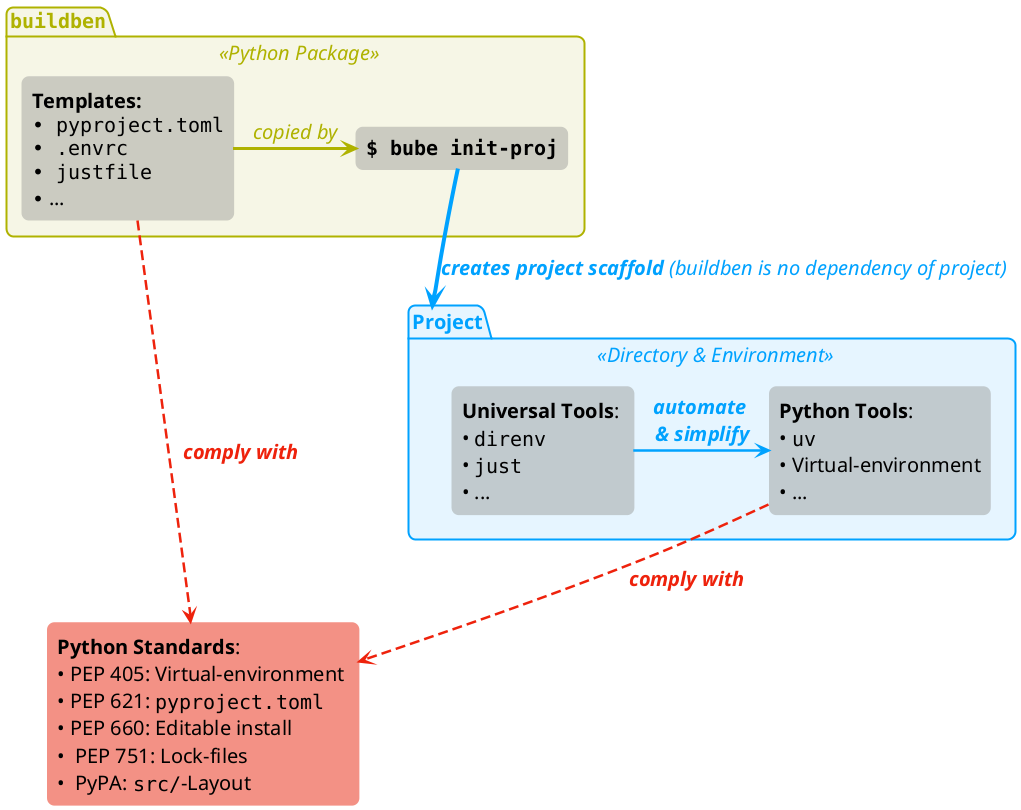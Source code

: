 @startuml
' === Global look & feel =============


' === Global look & feel =============
skinparam defaultFontSize 20
' skinparam BackgroundColor #00000010
skinparam BackgroundColor transparent
allow_mixing 

' ======================================
skinparam package {
    RoundCorner 15
    BorderThickness 2
    BackgroundColor #00A2FF19
    BorderColor #00A2FF
    FontColor   #00A2FF
}
skinparam package<<Global Environment>><<Python Package>> {
    BackgroundColor #afb20019
    BorderColor #afb200ff
    FontColor   #afb200ff
}

' =======================================

skinparam rectangle {
  Shadowing false
  BorderColor none
  BackgroundColor #99999977
  RoundCorner 15
}

skinparam class {
    BackgroundColor #99999977
    BorderColor     #444444
    BorderThickness 1
    FontStyle bold
    RoundCorner 15
}


<style>
arrow {
    LineThickness 3
}
</style>



package """buildben""" as BB <<Python Package>> {
  ' rectangle "**""init-database""**" as BBdb <<Module>>
  ' rectangle "**""add-experiment""**" as BBexp <<Module>>
  ' rectangle "**""env-snapshot""**" as BBenvsnap <<Module>>
  rectangle "**Templates:**\n""• pyproject.toml""\n""• .envrc""\n""• justfile""\n""•"" ..." as TEMP
  rectangle "**""$ bube init-proj""**" as BBinitcli

}
<style>
arrow {
    FontStyle italic
    LineColor #afb200ff
    FontColor   #afb200ff
}
</style>

BBinitcli <-left- TEMP : copied by


package "Project" as P <<Directory & Environment>>{  

  rectangle "**Python Tools**: \n• ""uv"" \n• Virtual-environment\n• ..." as PyTools 
  rectangle "**Universal Tools**: \n• ""direnv""\n• ""just""\n• ..." as Tools 
}

rectangle "**Python Standards**: \n• PEP 405: Virtual-environment \n• PEP 621: ""pyproject.toml""\n• PEP 660: Editable install\n•  PEP 751: Lock-files\n•  PyPA: ""src/""-Layout" as Standards  #f27f72dc


<style>
arrow {
    LineColor #00A2FF
    LineThickness 2.5
    FontColor #00A2FF
    FontStyle italic
}
</style>

BBinitcli -[thickness=4]-> P : **creates project scaffold** (buildben is no dependency of project)

Tools -right-> PyTools : **automate** \n**& simplify**

<style>
arrow {
    LineStyle 10-5
    LineColor #EE220C
    FontColor #EE220C
}
</style>
PyTools --> Standards : **comply with**
TEMP --> Standards : **comply with**


@enduml
